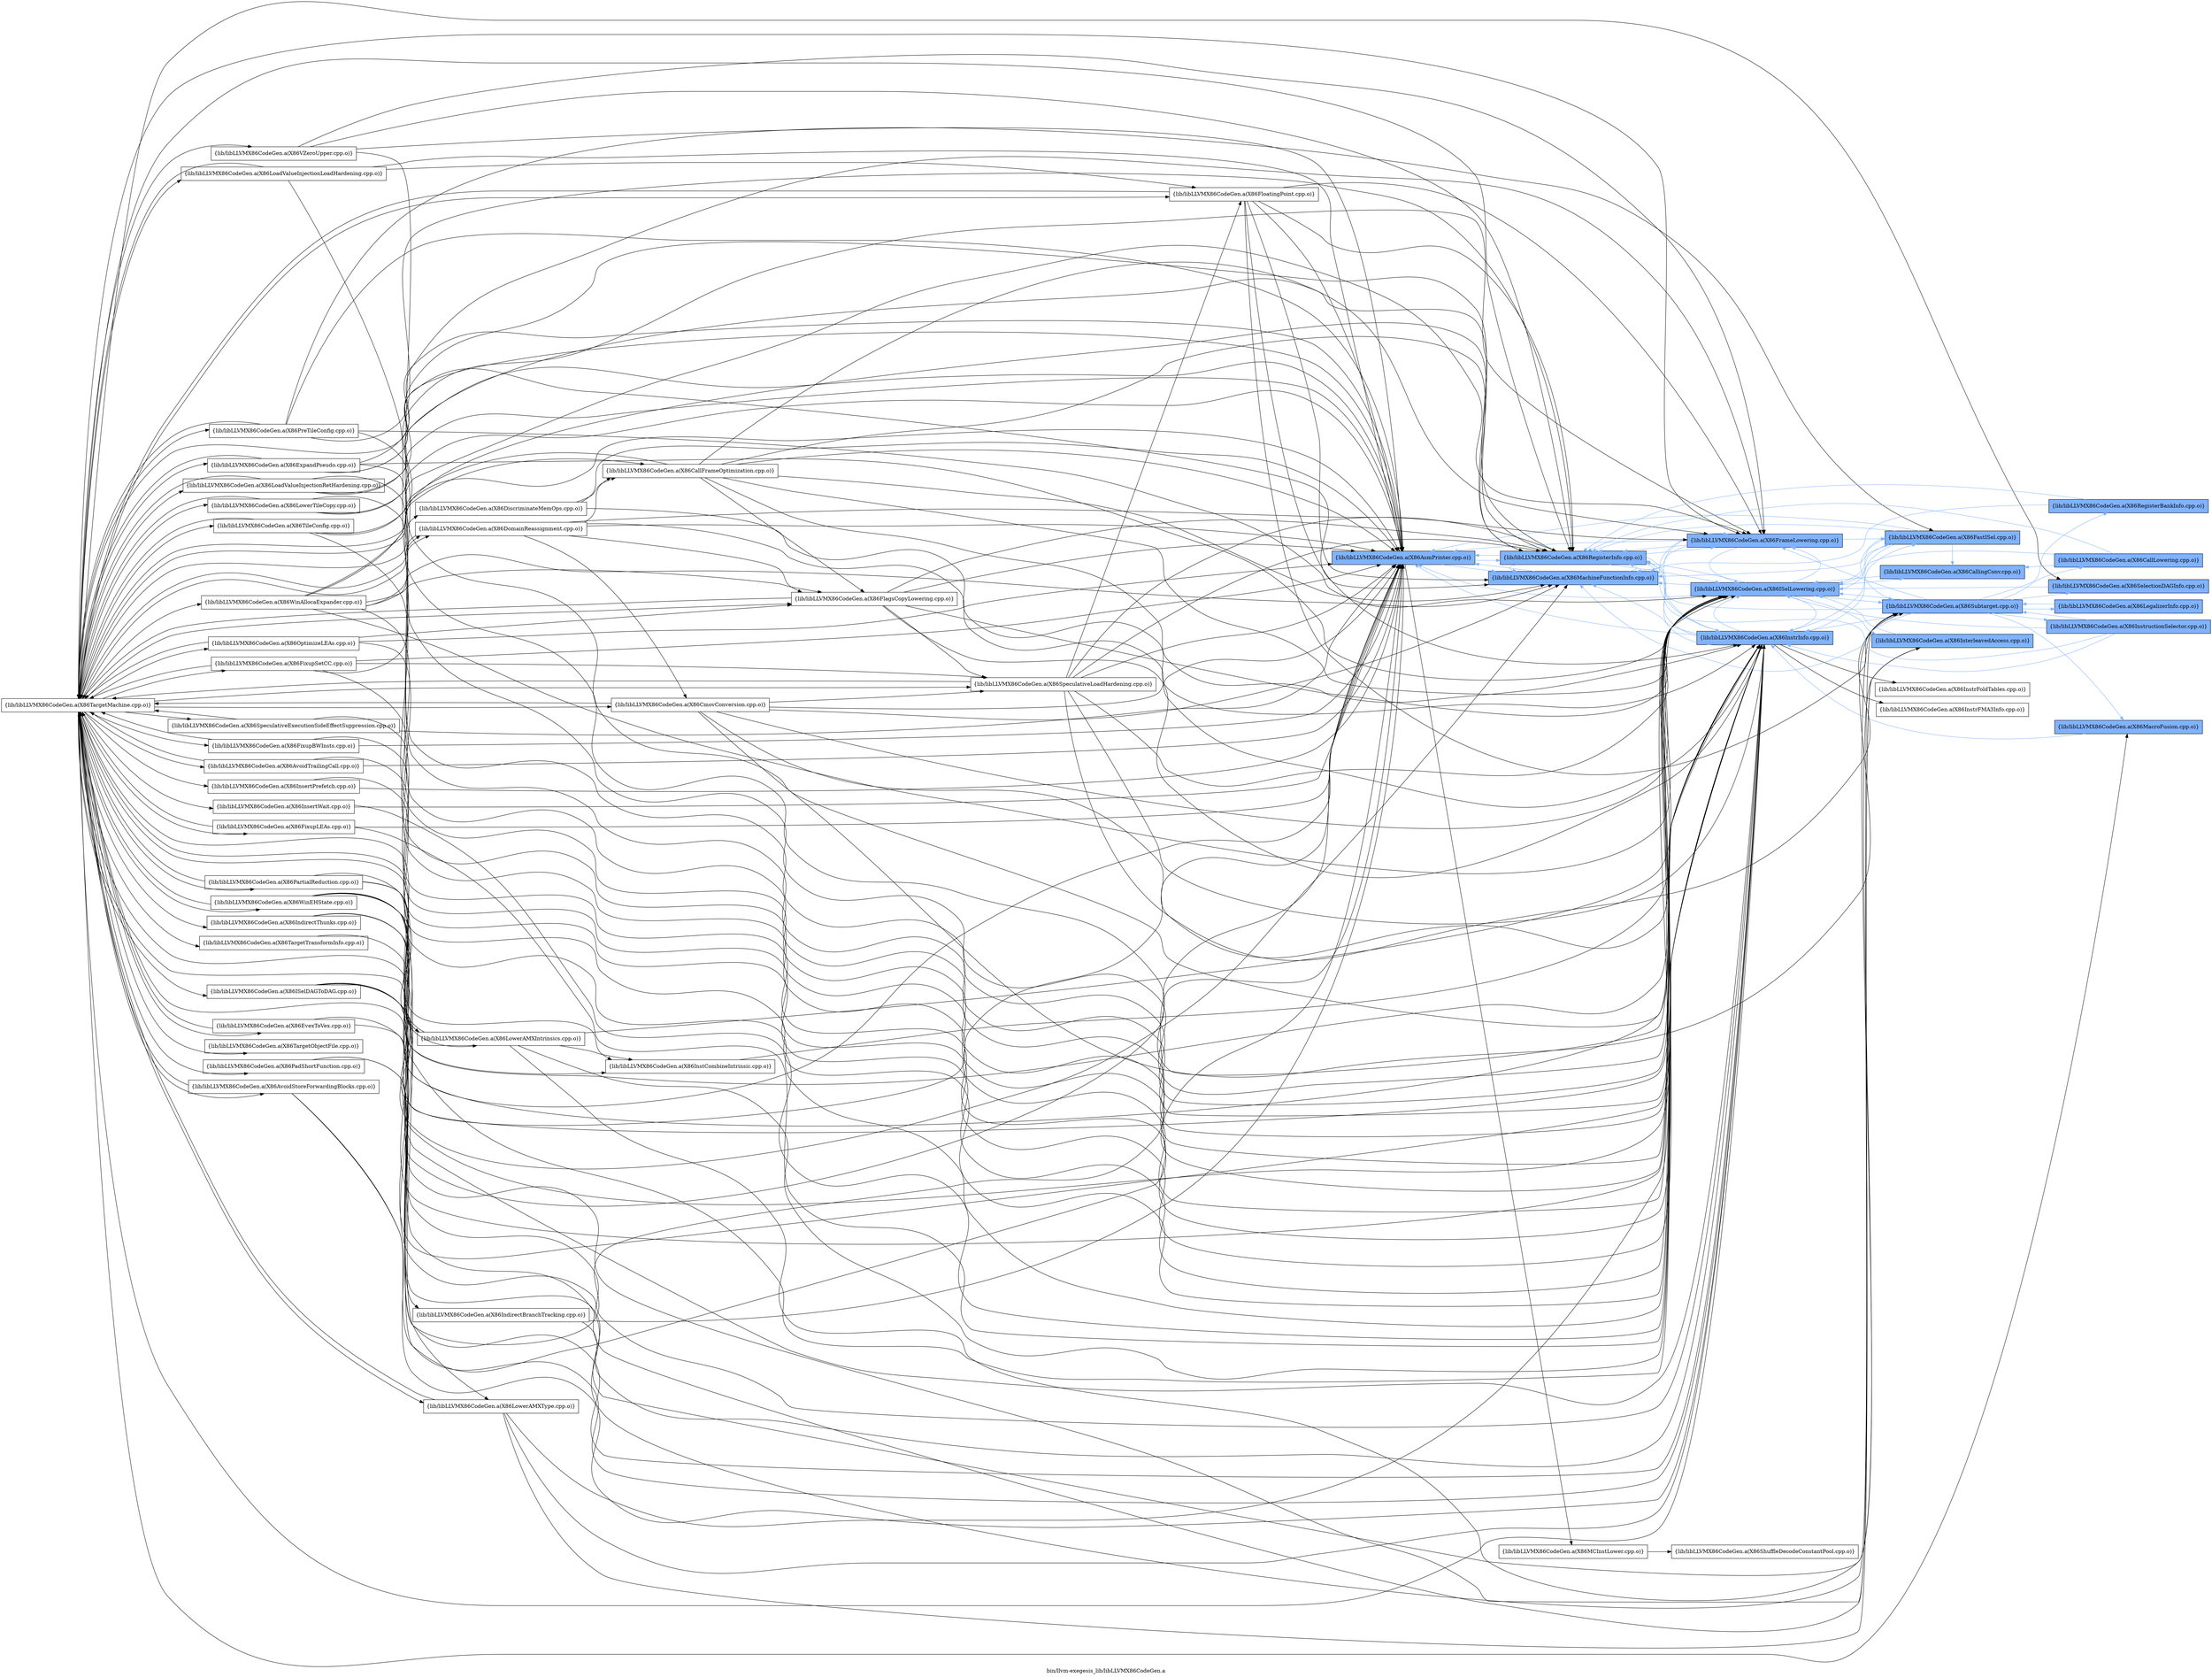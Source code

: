 digraph "bin/llvm-exegesis_lib/libLLVMX86CodeGen.a" {
	label="bin/llvm-exegesis_lib/libLLVMX86CodeGen.a";
	rankdir=LR;
	{ rank=same; Node0x5582a985eeb8;  }
	{ rank=same; Node0x5582a9860998; Node0x5582a985fdb8; Node0x5582a98419f8;  }
	{ rank=same; Node0x5582a9853568; Node0x5582a9840918; Node0x5582a983f6a8; Node0x5582a983f018;  }
	{ rank=same; Node0x5582a9840828; Node0x5582a983d588; Node0x5582a98559f8; Node0x5582a98541e8; Node0x5582a983ede8; Node0x5582a983dd08;  }
	{ rank=same; Node0x5582a985eeb8;  }
	{ rank=same; Node0x5582a9860998; Node0x5582a985fdb8; Node0x5582a98419f8;  }
	{ rank=same; Node0x5582a9853568; Node0x5582a9840918; Node0x5582a983f6a8; Node0x5582a983f018;  }
	{ rank=same; Node0x5582a9840828; Node0x5582a983d588; Node0x5582a98559f8; Node0x5582a98541e8; Node0x5582a983ede8; Node0x5582a983dd08;  }

	Node0x5582a985eeb8 [shape=record,shape=box,group=1,style=filled,fillcolor="0.600000 0.5 1",label="{lib/libLLVMX86CodeGen.a(X86AsmPrinter.cpp.o)}"];
	Node0x5582a985eeb8 -> Node0x5582a9860998;
	Node0x5582a985eeb8 -> Node0x5582a985fdb8[color="0.600000 0.5 1"];
	Node0x5582a985eeb8 -> Node0x5582a98419f8[color="0.600000 0.5 1"];
	Node0x5582a984ac88 [shape=record,shape=box,group=0,label="{lib/libLLVMX86CodeGen.a(X86TargetMachine.cpp.o)}"];
	Node0x5582a984ac88 -> Node0x5582a985eeb8;
	Node0x5582a984ac88 -> Node0x5582a98419f8;
	Node0x5582a984ac88 -> Node0x5582a9840918;
	Node0x5582a984ac88 -> Node0x5582a983f6a8;
	Node0x5582a984ac88 -> Node0x5582a983f018;
	Node0x5582a984ac88 -> Node0x5582a98541e8;
	Node0x5582a984ac88 -> Node0x5582a9854878;
	Node0x5582a984ac88 -> Node0x5582a984b908;
	Node0x5582a984ac88 -> Node0x5582a984b1d8;
	Node0x5582a984ac88 -> Node0x5582a984f4b8;
	Node0x5582a984ac88 -> Node0x5582a984e798;
	Node0x5582a984ac88 -> Node0x5582a984dbb8;
	Node0x5582a984ac88 -> Node0x5582a984e428;
	Node0x5582a984ac88 -> Node0x5582a984d7a8;
	Node0x5582a984ac88 -> Node0x5582a9847768;
	Node0x5582a984ac88 -> Node0x5582a9846fe8;
	Node0x5582a984ac88 -> Node0x5582a9862e78;
	Node0x5582a984ac88 -> Node0x5582a9861348;
	Node0x5582a984ac88 -> Node0x5582a985c0c8;
	Node0x5582a984ac88 -> Node0x5582a985b8f8;
	Node0x5582a984ac88 -> Node0x5582a985b0d8;
	Node0x5582a984ac88 -> Node0x5582a985a9f8;
	Node0x5582a984ac88 -> Node0x5582a985a098;
	Node0x5582a984ac88 -> Node0x5582a9859968;
	Node0x5582a984ac88 -> Node0x5582a985e328;
	Node0x5582a984ac88 -> Node0x5582a98543c8;
	Node0x5582a984ac88 -> Node0x5582a9853c48;
	Node0x5582a984ac88 -> Node0x5582a98534c8;
	Node0x5582a984ac88 -> Node0x5582a9852cf8;
	Node0x5582a984ac88 -> Node0x5582a9852618;
	Node0x5582a984ac88 -> Node0x5582a984d2f8;
	Node0x5582a984ac88 -> Node0x5582a984da28;
	Node0x5582a984ac88 -> Node0x5582a984e1a8;
	Node0x5582a984ac88 -> Node0x5582a984e7e8;
	Node0x5582a984ac88 -> Node0x5582a984ef68;
	Node0x5582a984ac88 -> Node0x5582a984f738;
	Node0x5582a984ac88 -> Node0x5582a98414f8;
	Node0x5582a984ac88 -> Node0x5582a9841c28;
	Node0x5582a984ac88 -> Node0x5582a9840fa8;
	Node0x5582a984ac88 -> Node0x5582a98429e8;
	Node0x5582a984ac88 -> Node0x5582a9841db8;
	Node0x5582a984ac88 -> Node0x5582a9842538;
	Node0x5582a984ac88 -> Node0x5582a9844158;
	Node0x5582a984ac88 -> Node0x5582a98431b8;
	Node0x5582a9860998 [shape=record,shape=box,group=0,label="{lib/libLLVMX86CodeGen.a(X86MCInstLower.cpp.o)}"];
	Node0x5582a9860998 -> Node0x5582a9853568;
	Node0x5582a985fdb8 [shape=record,shape=box,group=1,style=filled,fillcolor="0.600000 0.5 1",label="{lib/libLLVMX86CodeGen.a(X86MachineFunctionInfo.cpp.o)}"];
	Node0x5582a985fdb8 -> Node0x5582a985eeb8[color="0.600000 0.5 1"];
	Node0x5582a985fdb8 -> Node0x5582a98419f8[color="0.600000 0.5 1"];
	Node0x5582a98419f8 [shape=record,shape=box,group=1,style=filled,fillcolor="0.600000 0.5 1",label="{lib/libLLVMX86CodeGen.a(X86RegisterInfo.cpp.o)}"];
	Node0x5582a98419f8 -> Node0x5582a985eeb8[color="0.600000 0.5 1"];
	Node0x5582a98419f8 -> Node0x5582a985fdb8[color="0.600000 0.5 1"];
	Node0x5582a98419f8 -> Node0x5582a9840918[color="0.600000 0.5 1"];
	Node0x5582a98419f8 -> Node0x5582a983f6a8[color="0.600000 0.5 1"];
	Node0x5582a98419f8 -> Node0x5582a983f018[color="0.600000 0.5 1"];
	Node0x5582a9853568 [shape=record,shape=box,group=0,label="{lib/libLLVMX86CodeGen.a(X86ShuffleDecodeConstantPool.cpp.o)}"];
	Node0x5582a9840918 [shape=record,shape=box,group=1,style=filled,fillcolor="0.600000 0.5 1",label="{lib/libLLVMX86CodeGen.a(X86ISelLowering.cpp.o)}"];
	Node0x5582a9840918 -> Node0x5582a985eeb8[color="0.600000 0.5 1"];
	Node0x5582a9840918 -> Node0x5582a985fdb8[color="0.600000 0.5 1"];
	Node0x5582a9840918 -> Node0x5582a98419f8[color="0.600000 0.5 1"];
	Node0x5582a9840918 -> Node0x5582a9840828[color="0.600000 0.5 1"];
	Node0x5582a9840918 -> Node0x5582a983f6a8[color="0.600000 0.5 1"];
	Node0x5582a9840918 -> Node0x5582a983f018[color="0.600000 0.5 1"];
	Node0x5582a9840918 -> Node0x5582a983d588[color="0.600000 0.5 1"];
	Node0x5582a9840918 -> Node0x5582a98559f8[color="0.600000 0.5 1"];
	Node0x5582a9840918 -> Node0x5582a98541e8[color="0.600000 0.5 1"];
	Node0x5582a983f6a8 [shape=record,shape=box,group=1,style=filled,fillcolor="0.600000 0.5 1",label="{lib/libLLVMX86CodeGen.a(X86InstrInfo.cpp.o)}"];
	Node0x5582a983f6a8 -> Node0x5582a985eeb8[color="0.600000 0.5 1"];
	Node0x5582a983f6a8 -> Node0x5582a985fdb8[color="0.600000 0.5 1"];
	Node0x5582a983f6a8 -> Node0x5582a98419f8[color="0.600000 0.5 1"];
	Node0x5582a983f6a8 -> Node0x5582a9840918[color="0.600000 0.5 1"];
	Node0x5582a983f6a8 -> Node0x5582a9840828[color="0.600000 0.5 1"];
	Node0x5582a983f6a8 -> Node0x5582a983ede8;
	Node0x5582a983f6a8 -> Node0x5582a983f018[color="0.600000 0.5 1"];
	Node0x5582a983f6a8 -> Node0x5582a983dd08;
	Node0x5582a983f018 [shape=record,shape=box,group=1,style=filled,fillcolor="0.600000 0.5 1",label="{lib/libLLVMX86CodeGen.a(X86FrameLowering.cpp.o)}"];
	Node0x5582a983f018 -> Node0x5582a985eeb8[color="0.600000 0.5 1"];
	Node0x5582a983f018 -> Node0x5582a985fdb8[color="0.600000 0.5 1"];
	Node0x5582a983f018 -> Node0x5582a98419f8[color="0.600000 0.5 1"];
	Node0x5582a983f018 -> Node0x5582a9840918[color="0.600000 0.5 1"];
	Node0x5582a983f018 -> Node0x5582a9840828[color="0.600000 0.5 1"];
	Node0x5582a983f018 -> Node0x5582a983f6a8[color="0.600000 0.5 1"];
	Node0x5582a9840828 [shape=record,shape=box,group=1,style=filled,fillcolor="0.600000 0.5 1",label="{lib/libLLVMX86CodeGen.a(X86FastISel.cpp.o)}"];
	Node0x5582a9840828 -> Node0x5582a985eeb8[color="0.600000 0.5 1"];
	Node0x5582a9840828 -> Node0x5582a985fdb8[color="0.600000 0.5 1"];
	Node0x5582a9840828 -> Node0x5582a98419f8[color="0.600000 0.5 1"];
	Node0x5582a9840828 -> Node0x5582a9840918[color="0.600000 0.5 1"];
	Node0x5582a9840828 -> Node0x5582a983f6a8[color="0.600000 0.5 1"];
	Node0x5582a9840828 -> Node0x5582a983d588[color="0.600000 0.5 1"];
	Node0x5582a9840828 -> Node0x5582a98541e8[color="0.600000 0.5 1"];
	Node0x5582a983d588 [shape=record,shape=box,group=1,style=filled,fillcolor="0.600000 0.5 1",label="{lib/libLLVMX86CodeGen.a(X86CallingConv.cpp.o)}"];
	Node0x5582a983d588 -> Node0x5582a9840918[color="0.600000 0.5 1"];
	Node0x5582a98559f8 [shape=record,shape=box,group=1,style=filled,fillcolor="0.600000 0.5 1",label="{lib/libLLVMX86CodeGen.a(X86InterleavedAccess.cpp.o)}"];
	Node0x5582a98559f8 -> Node0x5582a9840918[color="0.600000 0.5 1"];
	Node0x5582a98541e8 [shape=record,shape=box,group=1,style=filled,fillcolor="0.600000 0.5 1",label="{lib/libLLVMX86CodeGen.a(X86Subtarget.cpp.o)}"];
	Node0x5582a98541e8 -> Node0x5582a985fdb8[color="0.600000 0.5 1"];
	Node0x5582a98541e8 -> Node0x5582a98419f8[color="0.600000 0.5 1"];
	Node0x5582a98541e8 -> Node0x5582a9840918[color="0.600000 0.5 1"];
	Node0x5582a98541e8 -> Node0x5582a983f6a8[color="0.600000 0.5 1"];
	Node0x5582a98541e8 -> Node0x5582a983f018[color="0.600000 0.5 1"];
	Node0x5582a98541e8 -> Node0x5582a9854878[color="0.600000 0.5 1"];
	Node0x5582a98541e8 -> Node0x5582a9852258[color="0.600000 0.5 1"];
	Node0x5582a98541e8 -> Node0x5582a9853248[color="0.600000 0.5 1"];
	Node0x5582a98541e8 -> Node0x5582a9851718[color="0.600000 0.5 1"];
	Node0x5582a98541e8 -> Node0x5582a9851948[color="0.600000 0.5 1"];
	Node0x5582a98541e8 -> Node0x5582a984b908[color="0.600000 0.5 1"];
	Node0x5582a983ede8 [shape=record,shape=box,group=0,label="{lib/libLLVMX86CodeGen.a(X86InstrFoldTables.cpp.o)}"];
	Node0x5582a983dd08 [shape=record,shape=box,group=0,label="{lib/libLLVMX86CodeGen.a(X86InstrFMA3Info.cpp.o)}"];
	Node0x5582a9854878 [shape=record,shape=box,group=1,style=filled,fillcolor="0.600000 0.5 1",label="{lib/libLLVMX86CodeGen.a(X86SelectionDAGInfo.cpp.o)}"];
	Node0x5582a9854878 -> Node0x5582a9840918[color="0.600000 0.5 1"];
	Node0x5582a9852258 [shape=record,shape=box,group=1,style=filled,fillcolor="0.600000 0.5 1",label="{lib/libLLVMX86CodeGen.a(X86CallLowering.cpp.o)}"];
	Node0x5582a9852258 -> Node0x5582a98419f8[color="0.600000 0.5 1"];
	Node0x5582a9852258 -> Node0x5582a9840918[color="0.600000 0.5 1"];
	Node0x5582a9852258 -> Node0x5582a983d588[color="0.600000 0.5 1"];
	Node0x5582a9853248 [shape=record,shape=box,group=1,style=filled,fillcolor="0.600000 0.5 1",label="{lib/libLLVMX86CodeGen.a(X86LegalizerInfo.cpp.o)}"];
	Node0x5582a9853248 -> Node0x5582a98541e8[color="0.600000 0.5 1"];
	Node0x5582a9851718 [shape=record,shape=box,group=1,style=filled,fillcolor="0.600000 0.5 1",label="{lib/libLLVMX86CodeGen.a(X86RegisterBankInfo.cpp.o)}"];
	Node0x5582a9851718 -> Node0x5582a985fdb8[color="0.600000 0.5 1"];
	Node0x5582a9851718 -> Node0x5582a98419f8[color="0.600000 0.5 1"];
	Node0x5582a9851948 [shape=record,shape=box,group=1,style=filled,fillcolor="0.600000 0.5 1",label="{lib/libLLVMX86CodeGen.a(X86InstructionSelector.cpp.o)}"];
	Node0x5582a9851948 -> Node0x5582a98419f8[color="0.600000 0.5 1"];
	Node0x5582a9851948 -> Node0x5582a9840918[color="0.600000 0.5 1"];
	Node0x5582a9851948 -> Node0x5582a983f6a8[color="0.600000 0.5 1"];
	Node0x5582a9851948 -> Node0x5582a98541e8[color="0.600000 0.5 1"];
	Node0x5582a984b908 [shape=record,shape=box,group=1,style=filled,fillcolor="0.600000 0.5 1",label="{lib/libLLVMX86CodeGen.a(X86MacroFusion.cpp.o)}"];
	Node0x5582a984b908 -> Node0x5582a983f6a8[color="0.600000 0.5 1"];
	Node0x5582a984b1d8 [shape=record,shape=box,group=0,label="{lib/libLLVMX86CodeGen.a(X86InstCombineIntrinsic.cpp.o)}"];
	Node0x5582a984b1d8 -> Node0x5582a9840918;
	Node0x5582a984f4b8 [shape=record,shape=box,group=0,label="{lib/libLLVMX86CodeGen.a(X86SpeculativeExecutionSideEffectSuppression.cpp.o)}"];
	Node0x5582a984f4b8 -> Node0x5582a985eeb8;
	Node0x5582a984f4b8 -> Node0x5582a983f6a8;
	Node0x5582a984f4b8 -> Node0x5582a984ac88;
	Node0x5582a984e798 [shape=record,shape=box,group=0,label="{lib/libLLVMX86CodeGen.a(X86IndirectThunks.cpp.o)}"];
	Node0x5582a984e798 -> Node0x5582a985eeb8;
	Node0x5582a984e798 -> Node0x5582a9840918;
	Node0x5582a984e798 -> Node0x5582a983f6a8;
	Node0x5582a984dbb8 [shape=record,shape=box,group=0,label="{lib/libLLVMX86CodeGen.a(X86LoadValueInjectionRetHardening.cpp.o)}"];
	Node0x5582a984dbb8 -> Node0x5582a985eeb8;
	Node0x5582a984dbb8 -> Node0x5582a98419f8;
	Node0x5582a984dbb8 -> Node0x5582a983f6a8;
	Node0x5582a984dbb8 -> Node0x5582a984ac88;
	Node0x5582a984e428 [shape=record,shape=box,group=0,label="{lib/libLLVMX86CodeGen.a(X86AvoidTrailingCall.cpp.o)}"];
	Node0x5582a984e428 -> Node0x5582a985eeb8;
	Node0x5582a984e428 -> Node0x5582a983f6a8;
	Node0x5582a984e428 -> Node0x5582a984ac88;
	Node0x5582a984d7a8 [shape=record,shape=box,group=0,label="{lib/libLLVMX86CodeGen.a(X86ExpandPseudo.cpp.o)}"];
	Node0x5582a984d7a8 -> Node0x5582a985eeb8;
	Node0x5582a984d7a8 -> Node0x5582a985fdb8;
	Node0x5582a984d7a8 -> Node0x5582a9840918;
	Node0x5582a984d7a8 -> Node0x5582a983f6a8;
	Node0x5582a984d7a8 -> Node0x5582a983f018;
	Node0x5582a984d7a8 -> Node0x5582a984ac88;
	Node0x5582a9847768 [shape=record,shape=box,group=0,label="{lib/libLLVMX86CodeGen.a(X86LowerTileCopy.cpp.o)}"];
	Node0x5582a9847768 -> Node0x5582a985eeb8;
	Node0x5582a9847768 -> Node0x5582a98419f8;
	Node0x5582a9847768 -> Node0x5582a983f6a8;
	Node0x5582a9847768 -> Node0x5582a984ac88;
	Node0x5582a9846fe8 [shape=record,shape=box,group=0,label="{lib/libLLVMX86CodeGen.a(X86FloatingPoint.cpp.o)}"];
	Node0x5582a9846fe8 -> Node0x5582a985eeb8;
	Node0x5582a9846fe8 -> Node0x5582a985fdb8;
	Node0x5582a9846fe8 -> Node0x5582a98419f8;
	Node0x5582a9846fe8 -> Node0x5582a983f6a8;
	Node0x5582a9846fe8 -> Node0x5582a983f018;
	Node0x5582a9846fe8 -> Node0x5582a98541e8;
	Node0x5582a9846fe8 -> Node0x5582a984ac88;
	Node0x5582a9862e78 [shape=record,shape=box,group=0,label="{lib/libLLVMX86CodeGen.a(X86LoadValueInjectionLoadHardening.cpp.o)}"];
	Node0x5582a9862e78 -> Node0x5582a985eeb8;
	Node0x5582a9862e78 -> Node0x5582a983f6a8;
	Node0x5582a9862e78 -> Node0x5582a984ac88;
	Node0x5582a9862e78 -> Node0x5582a9846fe8;
	Node0x5582a9861348 [shape=record,shape=box,group=0,label="{lib/libLLVMX86CodeGen.a(X86TileConfig.cpp.o)}"];
	Node0x5582a9861348 -> Node0x5582a985eeb8;
	Node0x5582a9861348 -> Node0x5582a983f6a8;
	Node0x5582a9861348 -> Node0x5582a983f018;
	Node0x5582a9861348 -> Node0x5582a984ac88;
	Node0x5582a985c0c8 [shape=record,shape=box,group=0,label="{lib/libLLVMX86CodeGen.a(X86SpeculativeLoadHardening.cpp.o)}"];
	Node0x5582a985c0c8 -> Node0x5582a985eeb8;
	Node0x5582a985c0c8 -> Node0x5582a98419f8;
	Node0x5582a985c0c8 -> Node0x5582a9840918;
	Node0x5582a985c0c8 -> Node0x5582a983f6a8;
	Node0x5582a985c0c8 -> Node0x5582a983f018;
	Node0x5582a985c0c8 -> Node0x5582a98541e8;
	Node0x5582a985c0c8 -> Node0x5582a984ac88;
	Node0x5582a985c0c8 -> Node0x5582a9846fe8;
	Node0x5582a985b8f8 [shape=record,shape=box,group=0,label="{lib/libLLVMX86CodeGen.a(X86FlagsCopyLowering.cpp.o)}"];
	Node0x5582a985b8f8 -> Node0x5582a985eeb8;
	Node0x5582a985b8f8 -> Node0x5582a98419f8;
	Node0x5582a985b8f8 -> Node0x5582a9840918;
	Node0x5582a985b8f8 -> Node0x5582a983f6a8;
	Node0x5582a985b8f8 -> Node0x5582a984ac88;
	Node0x5582a985b8f8 -> Node0x5582a985c0c8;
	Node0x5582a985b0d8 [shape=record,shape=box,group=0,label="{lib/libLLVMX86CodeGen.a(X86FixupSetCC.cpp.o)}"];
	Node0x5582a985b0d8 -> Node0x5582a985eeb8;
	Node0x5582a985b0d8 -> Node0x5582a98419f8;
	Node0x5582a985b0d8 -> Node0x5582a983f6a8;
	Node0x5582a985b0d8 -> Node0x5582a984ac88;
	Node0x5582a985b0d8 -> Node0x5582a985c0c8;
	Node0x5582a985a9f8 [shape=record,shape=box,group=0,label="{lib/libLLVMX86CodeGen.a(X86OptimizeLEAs.cpp.o)}"];
	Node0x5582a985a9f8 -> Node0x5582a985eeb8;
	Node0x5582a985a9f8 -> Node0x5582a983f6a8;
	Node0x5582a985a9f8 -> Node0x5582a984ac88;
	Node0x5582a985a9f8 -> Node0x5582a985b8f8;
	Node0x5582a985a098 [shape=record,shape=box,group=0,label="{lib/libLLVMX86CodeGen.a(X86CallFrameOptimization.cpp.o)}"];
	Node0x5582a985a098 -> Node0x5582a985eeb8;
	Node0x5582a985a098 -> Node0x5582a985fdb8;
	Node0x5582a985a098 -> Node0x5582a98419f8;
	Node0x5582a985a098 -> Node0x5582a9840918;
	Node0x5582a985a098 -> Node0x5582a983f6a8;
	Node0x5582a985a098 -> Node0x5582a983f018;
	Node0x5582a985a098 -> Node0x5582a984ac88;
	Node0x5582a985a098 -> Node0x5582a985b8f8;
	Node0x5582a9859968 [shape=record,shape=box,group=0,label="{lib/libLLVMX86CodeGen.a(X86AvoidStoreForwardingBlocks.cpp.o)}"];
	Node0x5582a9859968 -> Node0x5582a985eeb8;
	Node0x5582a9859968 -> Node0x5582a983f6a8;
	Node0x5582a9859968 -> Node0x5582a984ac88;
	Node0x5582a985e328 [shape=record,shape=box,group=0,label="{lib/libLLVMX86CodeGen.a(X86PreTileConfig.cpp.o)}"];
	Node0x5582a985e328 -> Node0x5582a985eeb8;
	Node0x5582a985e328 -> Node0x5582a98419f8;
	Node0x5582a985e328 -> Node0x5582a9840918;
	Node0x5582a985e328 -> Node0x5582a9840828;
	Node0x5582a985e328 -> Node0x5582a983f6a8;
	Node0x5582a985e328 -> Node0x5582a984ac88;
	Node0x5582a98543c8 [shape=record,shape=box,group=0,label="{lib/libLLVMX86CodeGen.a(X86CmovConversion.cpp.o)}"];
	Node0x5582a98543c8 -> Node0x5582a985eeb8;
	Node0x5582a98543c8 -> Node0x5582a985fdb8;
	Node0x5582a98543c8 -> Node0x5582a9840918;
	Node0x5582a98543c8 -> Node0x5582a983f6a8;
	Node0x5582a98543c8 -> Node0x5582a98541e8;
	Node0x5582a98543c8 -> Node0x5582a984ac88;
	Node0x5582a98543c8 -> Node0x5582a985c0c8;
	Node0x5582a9853c48 [shape=record,shape=box,group=0,label="{lib/libLLVMX86CodeGen.a(X86ISelDAGToDAG.cpp.o)}"];
	Node0x5582a9853c48 -> Node0x5582a985eeb8;
	Node0x5582a9853c48 -> Node0x5582a985fdb8;
	Node0x5582a9853c48 -> Node0x5582a9840918;
	Node0x5582a9853c48 -> Node0x5582a983f6a8;
	Node0x5582a9853c48 -> Node0x5582a98541e8;
	Node0x5582a9853c48 -> Node0x5582a98534c8;
	Node0x5582a98534c8 [shape=record,shape=box,group=0,label="{lib/libLLVMX86CodeGen.a(X86IndirectBranchTracking.cpp.o)}"];
	Node0x5582a98534c8 -> Node0x5582a985eeb8;
	Node0x5582a98534c8 -> Node0x5582a983f6a8;
	Node0x5582a9852cf8 [shape=record,shape=box,group=0,label="{lib/libLLVMX86CodeGen.a(X86EvexToVex.cpp.o)}"];
	Node0x5582a9852cf8 -> Node0x5582a985eeb8;
	Node0x5582a9852cf8 -> Node0x5582a983f6a8;
	Node0x5582a9852cf8 -> Node0x5582a984ac88;
	Node0x5582a9852618 [shape=record,shape=box,group=0,label="{lib/libLLVMX86CodeGen.a(X86DiscriminateMemOps.cpp.o)}"];
	Node0x5582a9852618 -> Node0x5582a985eeb8;
	Node0x5582a9852618 -> Node0x5582a983f6a8;
	Node0x5582a9852618 -> Node0x5582a985a098;
	Node0x5582a984d2f8 [shape=record,shape=box,group=0,label="{lib/libLLVMX86CodeGen.a(X86InsertPrefetch.cpp.o)}"];
	Node0x5582a984d2f8 -> Node0x5582a985eeb8;
	Node0x5582a984d2f8 -> Node0x5582a983f6a8;
	Node0x5582a984da28 [shape=record,shape=box,group=0,label="{lib/libLLVMX86CodeGen.a(X86FixupBWInsts.cpp.o)}"];
	Node0x5582a984da28 -> Node0x5582a985eeb8;
	Node0x5582a984da28 -> Node0x5582a983f6a8;
	Node0x5582a984da28 -> Node0x5582a984ac88;
	Node0x5582a984e1a8 [shape=record,shape=box,group=0,label="{lib/libLLVMX86CodeGen.a(X86PadShortFunction.cpp.o)}"];
	Node0x5582a984e1a8 -> Node0x5582a985eeb8;
	Node0x5582a984e1a8 -> Node0x5582a983f6a8;
	Node0x5582a984e7e8 [shape=record,shape=box,group=0,label="{lib/libLLVMX86CodeGen.a(X86FixupLEAs.cpp.o)}"];
	Node0x5582a984e7e8 -> Node0x5582a985eeb8;
	Node0x5582a984e7e8 -> Node0x5582a983f6a8;
	Node0x5582a984e7e8 -> Node0x5582a984ac88;
	Node0x5582a984ef68 [shape=record,shape=box,group=0,label="{lib/libLLVMX86CodeGen.a(X86LowerAMXIntrinsics.cpp.o)}"];
	Node0x5582a984ef68 -> Node0x5582a9840918;
	Node0x5582a984ef68 -> Node0x5582a983f6a8;
	Node0x5582a984ef68 -> Node0x5582a98559f8;
	Node0x5582a984ef68 -> Node0x5582a984ac88;
	Node0x5582a984ef68 -> Node0x5582a984b1d8;
	Node0x5582a984f738 [shape=record,shape=box,group=0,label="{lib/libLLVMX86CodeGen.a(X86LowerAMXType.cpp.o)}"];
	Node0x5582a984f738 -> Node0x5582a9840918;
	Node0x5582a984f738 -> Node0x5582a983f6a8;
	Node0x5582a984f738 -> Node0x5582a98559f8;
	Node0x5582a984f738 -> Node0x5582a984ac88;
	Node0x5582a98414f8 [shape=record,shape=box,group=0,label="{lib/libLLVMX86CodeGen.a(X86DomainReassignment.cpp.o)}"];
	Node0x5582a98414f8 -> Node0x5582a985eeb8;
	Node0x5582a98414f8 -> Node0x5582a98419f8;
	Node0x5582a98414f8 -> Node0x5582a983f6a8;
	Node0x5582a98414f8 -> Node0x5582a984ac88;
	Node0x5582a98414f8 -> Node0x5582a985b8f8;
	Node0x5582a98414f8 -> Node0x5582a985a098;
	Node0x5582a98414f8 -> Node0x5582a98543c8;
	Node0x5582a9841c28 [shape=record,shape=box,group=0,label="{lib/libLLVMX86CodeGen.a(X86PartialReduction.cpp.o)}"];
	Node0x5582a9841c28 -> Node0x5582a9840918;
	Node0x5582a9841c28 -> Node0x5582a983f6a8;
	Node0x5582a9841c28 -> Node0x5582a98559f8;
	Node0x5582a9841c28 -> Node0x5582a984ac88;
	Node0x5582a9841c28 -> Node0x5582a984ef68;
	Node0x5582a9840fa8 [shape=record,shape=box,group=0,label="{lib/libLLVMX86CodeGen.a(X86TargetObjectFile.cpp.o)}"];
	Node0x5582a98429e8 [shape=record,shape=box,group=0,label="{lib/libLLVMX86CodeGen.a(X86TargetTransformInfo.cpp.o)}"];
	Node0x5582a98429e8 -> Node0x5582a9840918;
	Node0x5582a9841db8 [shape=record,shape=box,group=0,label="{lib/libLLVMX86CodeGen.a(X86VZeroUpper.cpp.o)}"];
	Node0x5582a9841db8 -> Node0x5582a985eeb8;
	Node0x5582a9841db8 -> Node0x5582a98419f8;
	Node0x5582a9841db8 -> Node0x5582a983f6a8;
	Node0x5582a9841db8 -> Node0x5582a983f018;
	Node0x5582a9842538 [shape=record,shape=box,group=0,label="{lib/libLLVMX86CodeGen.a(X86WinAllocaExpander.cpp.o)}"];
	Node0x5582a9842538 -> Node0x5582a985eeb8;
	Node0x5582a9842538 -> Node0x5582a985fdb8;
	Node0x5582a9842538 -> Node0x5582a9840918;
	Node0x5582a9842538 -> Node0x5582a983f6a8;
	Node0x5582a9842538 -> Node0x5582a983f018;
	Node0x5582a9842538 -> Node0x5582a985b8f8;
	Node0x5582a9842538 -> Node0x5582a98414f8;
	Node0x5582a9844158 [shape=record,shape=box,group=0,label="{lib/libLLVMX86CodeGen.a(X86WinEHState.cpp.o)}"];
	Node0x5582a9844158 -> Node0x5582a9840918;
	Node0x5582a9844158 -> Node0x5582a98559f8;
	Node0x5582a9844158 -> Node0x5582a984ac88;
	Node0x5582a9844158 -> Node0x5582a984b1d8;
	Node0x5582a9844158 -> Node0x5582a984ef68;
	Node0x5582a9844158 -> Node0x5582a984f738;
	Node0x5582a98431b8 [shape=record,shape=box,group=0,label="{lib/libLLVMX86CodeGen.a(X86InsertWait.cpp.o)}"];
	Node0x5582a98431b8 -> Node0x5582a985eeb8;
	Node0x5582a98431b8 -> Node0x5582a983f6a8;
}
